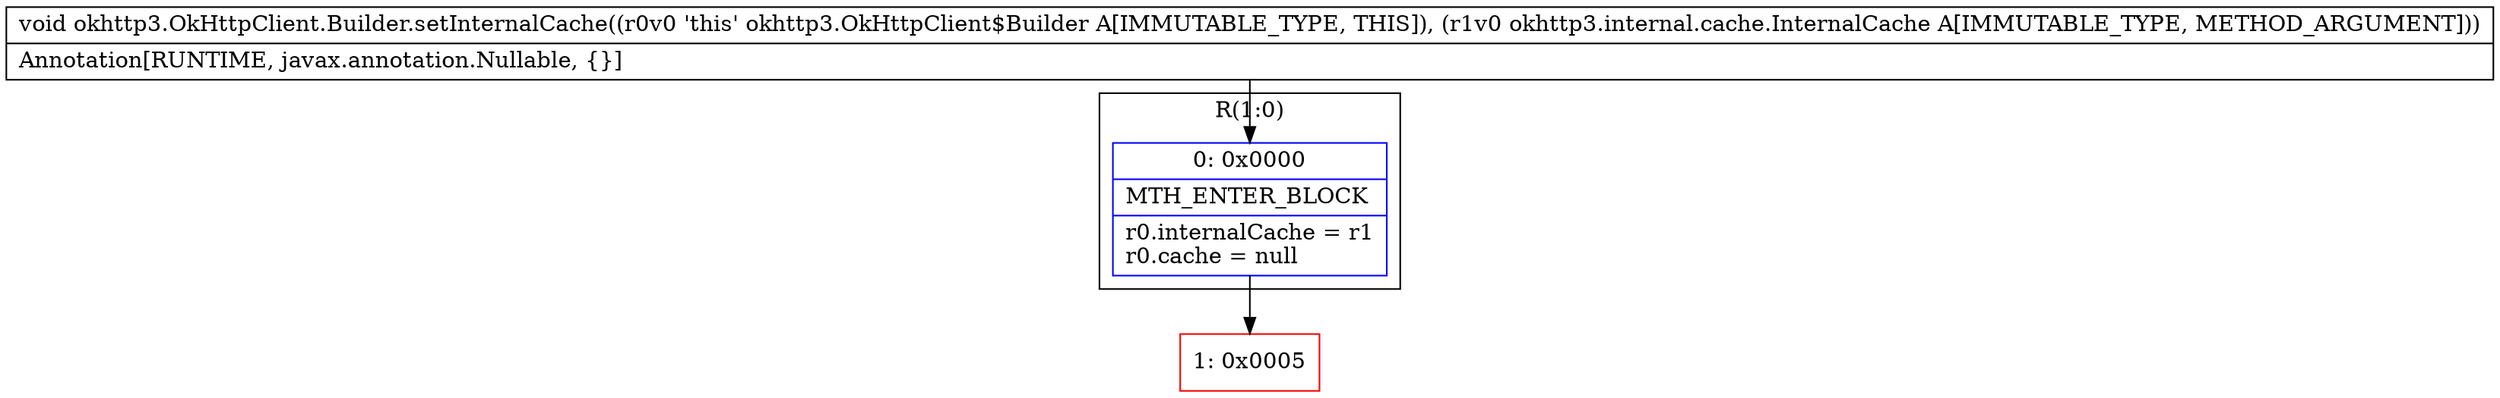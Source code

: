 digraph "CFG forokhttp3.OkHttpClient.Builder.setInternalCache(Lokhttp3\/internal\/cache\/InternalCache;)V" {
subgraph cluster_Region_2028242914 {
label = "R(1:0)";
node [shape=record,color=blue];
Node_0 [shape=record,label="{0\:\ 0x0000|MTH_ENTER_BLOCK\l|r0.internalCache = r1\lr0.cache = null\l}"];
}
Node_1 [shape=record,color=red,label="{1\:\ 0x0005}"];
MethodNode[shape=record,label="{void okhttp3.OkHttpClient.Builder.setInternalCache((r0v0 'this' okhttp3.OkHttpClient$Builder A[IMMUTABLE_TYPE, THIS]), (r1v0 okhttp3.internal.cache.InternalCache A[IMMUTABLE_TYPE, METHOD_ARGUMENT]))  | Annotation[RUNTIME, javax.annotation.Nullable, \{\}]\l}"];
MethodNode -> Node_0;
Node_0 -> Node_1;
}

